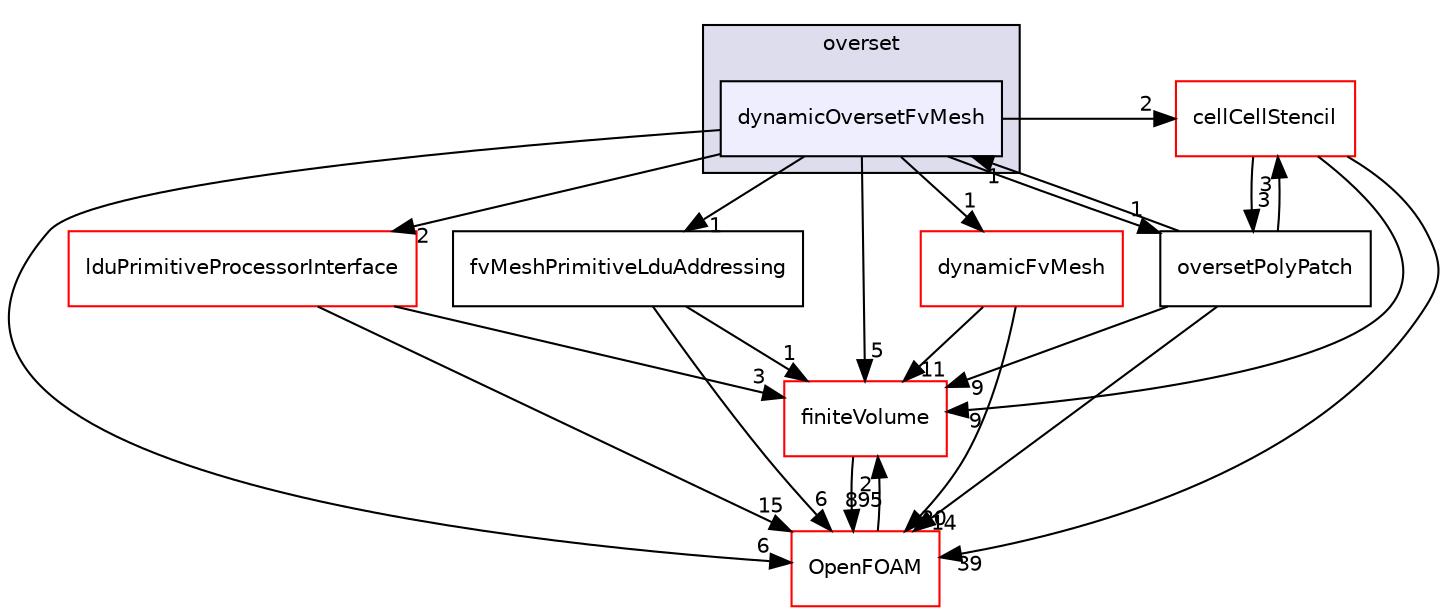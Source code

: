 digraph "src/overset/dynamicOversetFvMesh" {
  bgcolor=transparent;
  compound=true
  node [ fontsize="10", fontname="Helvetica"];
  edge [ labelfontsize="10", labelfontname="Helvetica"];
  subgraph clusterdir_130ea3eb54766613bed36c4f96e55285 {
    graph [ bgcolor="#ddddee", pencolor="black", label="overset" fontname="Helvetica", fontsize="10", URL="dir_130ea3eb54766613bed36c4f96e55285.html"]
  dir_36610c964c56ee5839c7ab6692c88b13 [shape=box, label="dynamicOversetFvMesh", style="filled", fillcolor="#eeeeff", pencolor="black", URL="dir_36610c964c56ee5839c7ab6692c88b13.html"];
  }
  dir_9bd15774b555cf7259a6fa18f99fe99b [shape=box label="finiteVolume" color="red" URL="dir_9bd15774b555cf7259a6fa18f99fe99b.html"];
  dir_c8b95e09d21a64825888613c18fe4ff2 [shape=box label="cellCellStencil" color="red" URL="dir_c8b95e09d21a64825888613c18fe4ff2.html"];
  dir_8cbf50248437c6cbef5e7db625f6cd01 [shape=box label="oversetPolyPatch" URL="dir_8cbf50248437c6cbef5e7db625f6cd01.html"];
  dir_1cd283f81202a1738495e9e43e1b9571 [shape=box label="fvMeshPrimitiveLduAddressing" URL="dir_1cd283f81202a1738495e9e43e1b9571.html"];
  dir_b762ae4e91a4fddfcd1b3d4b364e39f6 [shape=box label="lduPrimitiveProcessorInterface" color="red" URL="dir_b762ae4e91a4fddfcd1b3d4b364e39f6.html"];
  dir_c5473ff19b20e6ec4dfe5c310b3778a8 [shape=box label="OpenFOAM" color="red" URL="dir_c5473ff19b20e6ec4dfe5c310b3778a8.html"];
  dir_7045e8b584c9485727394e576736d39b [shape=box label="dynamicFvMesh" color="red" URL="dir_7045e8b584c9485727394e576736d39b.html"];
  dir_9bd15774b555cf7259a6fa18f99fe99b->dir_c5473ff19b20e6ec4dfe5c310b3778a8 [headlabel="895", labeldistance=1.5 headhref="dir_000814_002151.html"];
  dir_c8b95e09d21a64825888613c18fe4ff2->dir_9bd15774b555cf7259a6fa18f99fe99b [headlabel="9", labeldistance=1.5 headhref="dir_002955_000814.html"];
  dir_c8b95e09d21a64825888613c18fe4ff2->dir_8cbf50248437c6cbef5e7db625f6cd01 [headlabel="3", labeldistance=1.5 headhref="dir_002955_002967.html"];
  dir_c8b95e09d21a64825888613c18fe4ff2->dir_c5473ff19b20e6ec4dfe5c310b3778a8 [headlabel="39", labeldistance=1.5 headhref="dir_002955_002151.html"];
  dir_1cd283f81202a1738495e9e43e1b9571->dir_9bd15774b555cf7259a6fa18f99fe99b [headlabel="1", labeldistance=1.5 headhref="dir_002962_000814.html"];
  dir_1cd283f81202a1738495e9e43e1b9571->dir_c5473ff19b20e6ec4dfe5c310b3778a8 [headlabel="6", labeldistance=1.5 headhref="dir_002962_002151.html"];
  dir_8cbf50248437c6cbef5e7db625f6cd01->dir_9bd15774b555cf7259a6fa18f99fe99b [headlabel="9", labeldistance=1.5 headhref="dir_002967_000814.html"];
  dir_8cbf50248437c6cbef5e7db625f6cd01->dir_c8b95e09d21a64825888613c18fe4ff2 [headlabel="3", labeldistance=1.5 headhref="dir_002967_002955.html"];
  dir_8cbf50248437c6cbef5e7db625f6cd01->dir_36610c964c56ee5839c7ab6692c88b13 [headlabel="1", labeldistance=1.5 headhref="dir_002967_002961.html"];
  dir_8cbf50248437c6cbef5e7db625f6cd01->dir_c5473ff19b20e6ec4dfe5c310b3778a8 [headlabel="14", labeldistance=1.5 headhref="dir_002967_002151.html"];
  dir_b762ae4e91a4fddfcd1b3d4b364e39f6->dir_9bd15774b555cf7259a6fa18f99fe99b [headlabel="3", labeldistance=1.5 headhref="dir_002964_000814.html"];
  dir_b762ae4e91a4fddfcd1b3d4b364e39f6->dir_c5473ff19b20e6ec4dfe5c310b3778a8 [headlabel="15", labeldistance=1.5 headhref="dir_002964_002151.html"];
  dir_36610c964c56ee5839c7ab6692c88b13->dir_9bd15774b555cf7259a6fa18f99fe99b [headlabel="5", labeldistance=1.5 headhref="dir_002961_000814.html"];
  dir_36610c964c56ee5839c7ab6692c88b13->dir_c8b95e09d21a64825888613c18fe4ff2 [headlabel="2", labeldistance=1.5 headhref="dir_002961_002955.html"];
  dir_36610c964c56ee5839c7ab6692c88b13->dir_8cbf50248437c6cbef5e7db625f6cd01 [headlabel="1", labeldistance=1.5 headhref="dir_002961_002967.html"];
  dir_36610c964c56ee5839c7ab6692c88b13->dir_1cd283f81202a1738495e9e43e1b9571 [headlabel="1", labeldistance=1.5 headhref="dir_002961_002962.html"];
  dir_36610c964c56ee5839c7ab6692c88b13->dir_b762ae4e91a4fddfcd1b3d4b364e39f6 [headlabel="2", labeldistance=1.5 headhref="dir_002961_002964.html"];
  dir_36610c964c56ee5839c7ab6692c88b13->dir_c5473ff19b20e6ec4dfe5c310b3778a8 [headlabel="6", labeldistance=1.5 headhref="dir_002961_002151.html"];
  dir_36610c964c56ee5839c7ab6692c88b13->dir_7045e8b584c9485727394e576736d39b [headlabel="1", labeldistance=1.5 headhref="dir_002961_000578.html"];
  dir_c5473ff19b20e6ec4dfe5c310b3778a8->dir_9bd15774b555cf7259a6fa18f99fe99b [headlabel="2", labeldistance=1.5 headhref="dir_002151_000814.html"];
  dir_7045e8b584c9485727394e576736d39b->dir_9bd15774b555cf7259a6fa18f99fe99b [headlabel="11", labeldistance=1.5 headhref="dir_000578_000814.html"];
  dir_7045e8b584c9485727394e576736d39b->dir_c5473ff19b20e6ec4dfe5c310b3778a8 [headlabel="20", labeldistance=1.5 headhref="dir_000578_002151.html"];
}
